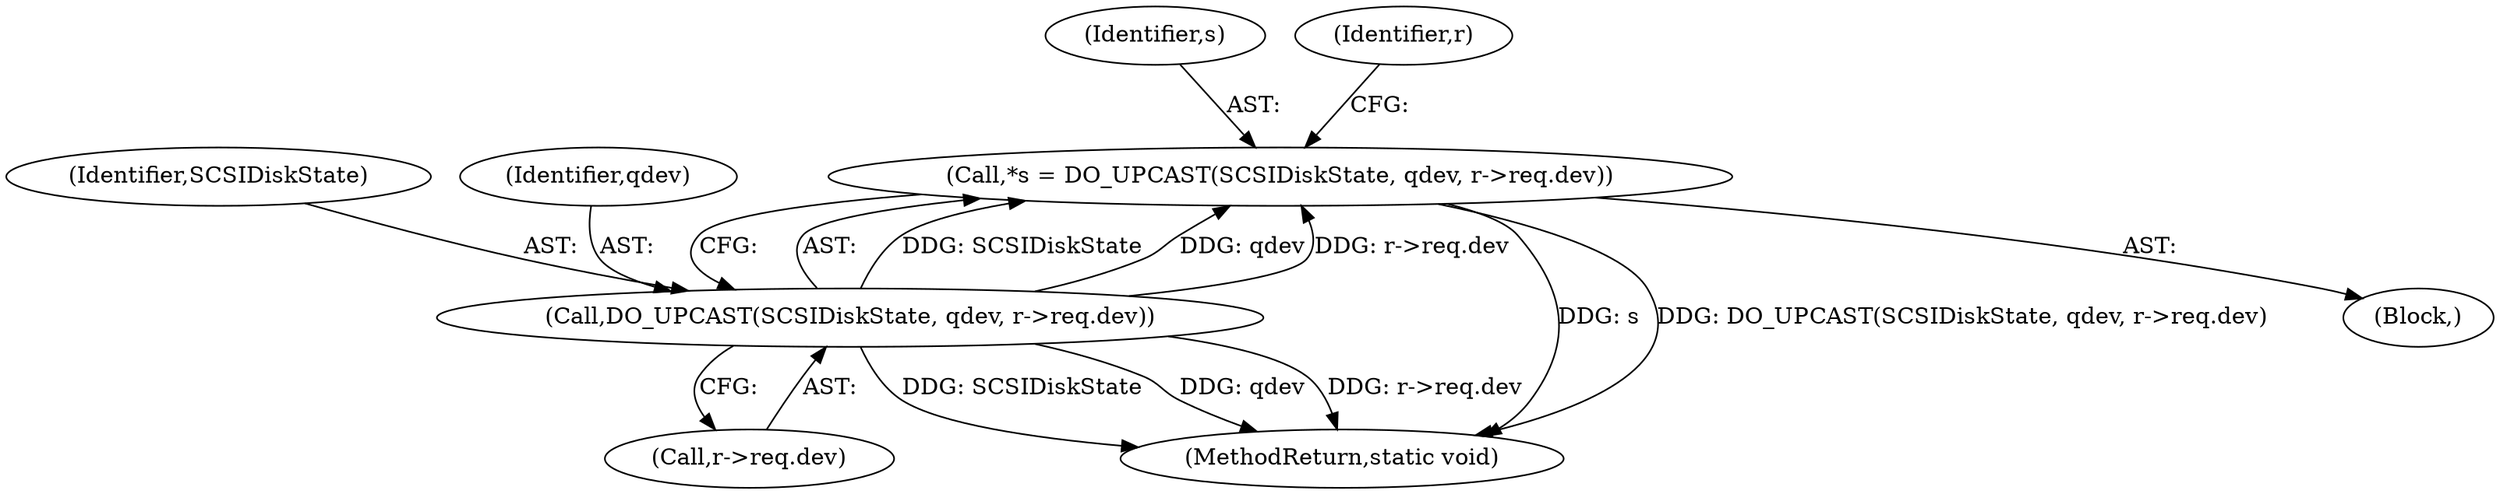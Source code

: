 digraph "0_qemu_103b40f51e4012b3b0ad20f615562a1806d7f49a_1@pointer" {
"1000111" [label="(Call,*s = DO_UPCAST(SCSIDiskState, qdev, r->req.dev))"];
"1000113" [label="(Call,DO_UPCAST(SCSIDiskState, qdev, r->req.dev))"];
"1000116" [label="(Call,r->req.dev)"];
"1000215" [label="(MethodReturn,static void)"];
"1000112" [label="(Identifier,s)"];
"1000103" [label="(Block,)"];
"1000114" [label="(Identifier,SCSIDiskState)"];
"1000111" [label="(Call,*s = DO_UPCAST(SCSIDiskState, qdev, r->req.dev))"];
"1000126" [label="(Identifier,r)"];
"1000115" [label="(Identifier,qdev)"];
"1000113" [label="(Call,DO_UPCAST(SCSIDiskState, qdev, r->req.dev))"];
"1000111" -> "1000103"  [label="AST: "];
"1000111" -> "1000113"  [label="CFG: "];
"1000112" -> "1000111"  [label="AST: "];
"1000113" -> "1000111"  [label="AST: "];
"1000126" -> "1000111"  [label="CFG: "];
"1000111" -> "1000215"  [label="DDG: s"];
"1000111" -> "1000215"  [label="DDG: DO_UPCAST(SCSIDiskState, qdev, r->req.dev)"];
"1000113" -> "1000111"  [label="DDG: SCSIDiskState"];
"1000113" -> "1000111"  [label="DDG: qdev"];
"1000113" -> "1000111"  [label="DDG: r->req.dev"];
"1000113" -> "1000116"  [label="CFG: "];
"1000114" -> "1000113"  [label="AST: "];
"1000115" -> "1000113"  [label="AST: "];
"1000116" -> "1000113"  [label="AST: "];
"1000113" -> "1000215"  [label="DDG: SCSIDiskState"];
"1000113" -> "1000215"  [label="DDG: qdev"];
"1000113" -> "1000215"  [label="DDG: r->req.dev"];
}
